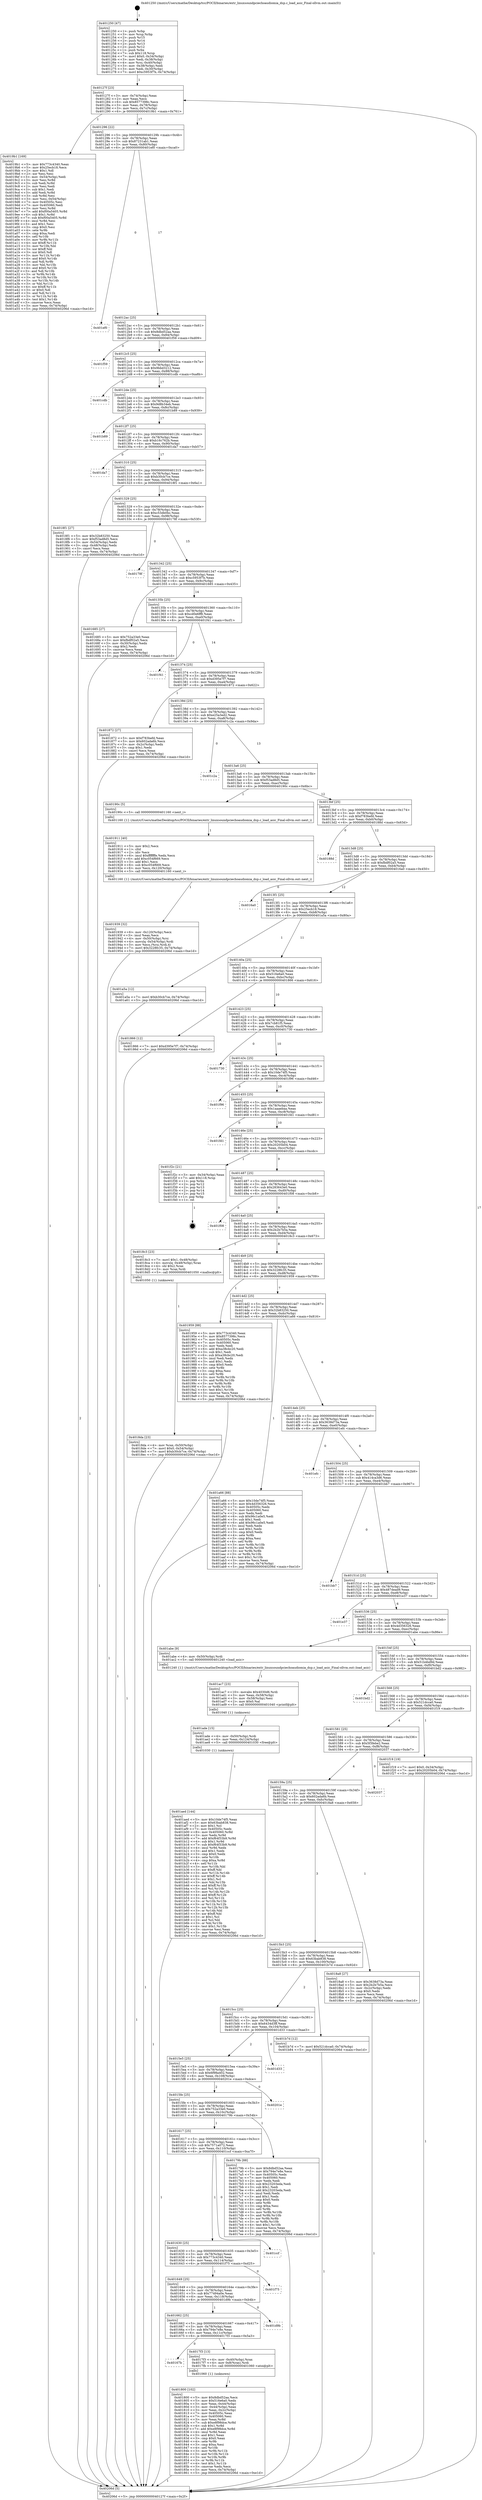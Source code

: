 digraph "0x401250" {
  label = "0x401250 (/mnt/c/Users/mathe/Desktop/tcc/POCII/binaries/extr_linuxsoundpciechoaudiomia_dsp.c_load_asic_Final-ollvm.out::main(0))"
  labelloc = "t"
  node[shape=record]

  Entry [label="",width=0.3,height=0.3,shape=circle,fillcolor=black,style=filled]
  "0x40127f" [label="{
     0x40127f [23]\l
     | [instrs]\l
     &nbsp;&nbsp;0x40127f \<+3\>: mov -0x74(%rbp),%eax\l
     &nbsp;&nbsp;0x401282 \<+2\>: mov %eax,%ecx\l
     &nbsp;&nbsp;0x401284 \<+6\>: sub $0x8577398c,%ecx\l
     &nbsp;&nbsp;0x40128a \<+3\>: mov %eax,-0x78(%rbp)\l
     &nbsp;&nbsp;0x40128d \<+3\>: mov %ecx,-0x7c(%rbp)\l
     &nbsp;&nbsp;0x401290 \<+6\>: je 00000000004019b1 \<main+0x761\>\l
  }"]
  "0x4019b1" [label="{
     0x4019b1 [169]\l
     | [instrs]\l
     &nbsp;&nbsp;0x4019b1 \<+5\>: mov $0x773c4340,%eax\l
     &nbsp;&nbsp;0x4019b6 \<+5\>: mov $0x25ecb18,%ecx\l
     &nbsp;&nbsp;0x4019bb \<+2\>: mov $0x1,%dl\l
     &nbsp;&nbsp;0x4019bd \<+2\>: xor %esi,%esi\l
     &nbsp;&nbsp;0x4019bf \<+3\>: mov -0x54(%rbp),%edi\l
     &nbsp;&nbsp;0x4019c2 \<+3\>: mov %esi,%r8d\l
     &nbsp;&nbsp;0x4019c5 \<+3\>: sub %edi,%r8d\l
     &nbsp;&nbsp;0x4019c8 \<+2\>: mov %esi,%edi\l
     &nbsp;&nbsp;0x4019ca \<+3\>: sub $0x1,%edi\l
     &nbsp;&nbsp;0x4019cd \<+3\>: add %edi,%r8d\l
     &nbsp;&nbsp;0x4019d0 \<+3\>: sub %r8d,%esi\l
     &nbsp;&nbsp;0x4019d3 \<+3\>: mov %esi,-0x54(%rbp)\l
     &nbsp;&nbsp;0x4019d6 \<+7\>: mov 0x40505c,%esi\l
     &nbsp;&nbsp;0x4019dd \<+7\>: mov 0x405060,%edi\l
     &nbsp;&nbsp;0x4019e4 \<+3\>: mov %esi,%r8d\l
     &nbsp;&nbsp;0x4019e7 \<+7\>: add $0xf00a5405,%r8d\l
     &nbsp;&nbsp;0x4019ee \<+4\>: sub $0x1,%r8d\l
     &nbsp;&nbsp;0x4019f2 \<+7\>: sub $0xf00a5405,%r8d\l
     &nbsp;&nbsp;0x4019f9 \<+4\>: imul %r8d,%esi\l
     &nbsp;&nbsp;0x4019fd \<+3\>: and $0x1,%esi\l
     &nbsp;&nbsp;0x401a00 \<+3\>: cmp $0x0,%esi\l
     &nbsp;&nbsp;0x401a03 \<+4\>: sete %r9b\l
     &nbsp;&nbsp;0x401a07 \<+3\>: cmp $0xa,%edi\l
     &nbsp;&nbsp;0x401a0a \<+4\>: setl %r10b\l
     &nbsp;&nbsp;0x401a0e \<+3\>: mov %r9b,%r11b\l
     &nbsp;&nbsp;0x401a11 \<+4\>: xor $0xff,%r11b\l
     &nbsp;&nbsp;0x401a15 \<+3\>: mov %r10b,%bl\l
     &nbsp;&nbsp;0x401a18 \<+3\>: xor $0xff,%bl\l
     &nbsp;&nbsp;0x401a1b \<+3\>: xor $0x0,%dl\l
     &nbsp;&nbsp;0x401a1e \<+3\>: mov %r11b,%r14b\l
     &nbsp;&nbsp;0x401a21 \<+4\>: and $0x0,%r14b\l
     &nbsp;&nbsp;0x401a25 \<+3\>: and %dl,%r9b\l
     &nbsp;&nbsp;0x401a28 \<+3\>: mov %bl,%r15b\l
     &nbsp;&nbsp;0x401a2b \<+4\>: and $0x0,%r15b\l
     &nbsp;&nbsp;0x401a2f \<+3\>: and %dl,%r10b\l
     &nbsp;&nbsp;0x401a32 \<+3\>: or %r9b,%r14b\l
     &nbsp;&nbsp;0x401a35 \<+3\>: or %r10b,%r15b\l
     &nbsp;&nbsp;0x401a38 \<+3\>: xor %r15b,%r14b\l
     &nbsp;&nbsp;0x401a3b \<+3\>: or %bl,%r11b\l
     &nbsp;&nbsp;0x401a3e \<+4\>: xor $0xff,%r11b\l
     &nbsp;&nbsp;0x401a42 \<+3\>: or $0x0,%dl\l
     &nbsp;&nbsp;0x401a45 \<+3\>: and %dl,%r11b\l
     &nbsp;&nbsp;0x401a48 \<+3\>: or %r11b,%r14b\l
     &nbsp;&nbsp;0x401a4b \<+4\>: test $0x1,%r14b\l
     &nbsp;&nbsp;0x401a4f \<+3\>: cmovne %ecx,%eax\l
     &nbsp;&nbsp;0x401a52 \<+3\>: mov %eax,-0x74(%rbp)\l
     &nbsp;&nbsp;0x401a55 \<+5\>: jmp 000000000040206d \<main+0xe1d\>\l
  }"]
  "0x401296" [label="{
     0x401296 [22]\l
     | [instrs]\l
     &nbsp;&nbsp;0x401296 \<+5\>: jmp 000000000040129b \<main+0x4b\>\l
     &nbsp;&nbsp;0x40129b \<+3\>: mov -0x78(%rbp),%eax\l
     &nbsp;&nbsp;0x40129e \<+5\>: sub $0x87231ab1,%eax\l
     &nbsp;&nbsp;0x4012a3 \<+3\>: mov %eax,-0x80(%rbp)\l
     &nbsp;&nbsp;0x4012a6 \<+6\>: je 0000000000401ef0 \<main+0xca0\>\l
  }"]
  Exit [label="",width=0.3,height=0.3,shape=circle,fillcolor=black,style=filled,peripheries=2]
  "0x401ef0" [label="{
     0x401ef0\l
  }", style=dashed]
  "0x4012ac" [label="{
     0x4012ac [25]\l
     | [instrs]\l
     &nbsp;&nbsp;0x4012ac \<+5\>: jmp 00000000004012b1 \<main+0x61\>\l
     &nbsp;&nbsp;0x4012b1 \<+3\>: mov -0x78(%rbp),%eax\l
     &nbsp;&nbsp;0x4012b4 \<+5\>: sub $0x8dbd52aa,%eax\l
     &nbsp;&nbsp;0x4012b9 \<+6\>: mov %eax,-0x84(%rbp)\l
     &nbsp;&nbsp;0x4012bf \<+6\>: je 0000000000401f59 \<main+0xd09\>\l
  }"]
  "0x401aed" [label="{
     0x401aed [144]\l
     | [instrs]\l
     &nbsp;&nbsp;0x401aed \<+5\>: mov $0x10de74f5,%eax\l
     &nbsp;&nbsp;0x401af2 \<+5\>: mov $0x63bab838,%esi\l
     &nbsp;&nbsp;0x401af7 \<+2\>: mov $0x1,%cl\l
     &nbsp;&nbsp;0x401af9 \<+7\>: mov 0x40505c,%edx\l
     &nbsp;&nbsp;0x401b00 \<+8\>: mov 0x405060,%r8d\l
     &nbsp;&nbsp;0x401b08 \<+3\>: mov %edx,%r9d\l
     &nbsp;&nbsp;0x401b0b \<+7\>: add $0xf64f33b9,%r9d\l
     &nbsp;&nbsp;0x401b12 \<+4\>: sub $0x1,%r9d\l
     &nbsp;&nbsp;0x401b16 \<+7\>: sub $0xf64f33b9,%r9d\l
     &nbsp;&nbsp;0x401b1d \<+4\>: imul %r9d,%edx\l
     &nbsp;&nbsp;0x401b21 \<+3\>: and $0x1,%edx\l
     &nbsp;&nbsp;0x401b24 \<+3\>: cmp $0x0,%edx\l
     &nbsp;&nbsp;0x401b27 \<+4\>: sete %r10b\l
     &nbsp;&nbsp;0x401b2b \<+4\>: cmp $0xa,%r8d\l
     &nbsp;&nbsp;0x401b2f \<+4\>: setl %r11b\l
     &nbsp;&nbsp;0x401b33 \<+3\>: mov %r10b,%bl\l
     &nbsp;&nbsp;0x401b36 \<+3\>: xor $0xff,%bl\l
     &nbsp;&nbsp;0x401b39 \<+3\>: mov %r11b,%r14b\l
     &nbsp;&nbsp;0x401b3c \<+4\>: xor $0xff,%r14b\l
     &nbsp;&nbsp;0x401b40 \<+3\>: xor $0x1,%cl\l
     &nbsp;&nbsp;0x401b43 \<+3\>: mov %bl,%r15b\l
     &nbsp;&nbsp;0x401b46 \<+4\>: and $0xff,%r15b\l
     &nbsp;&nbsp;0x401b4a \<+3\>: and %cl,%r10b\l
     &nbsp;&nbsp;0x401b4d \<+3\>: mov %r14b,%r12b\l
     &nbsp;&nbsp;0x401b50 \<+4\>: and $0xff,%r12b\l
     &nbsp;&nbsp;0x401b54 \<+3\>: and %cl,%r11b\l
     &nbsp;&nbsp;0x401b57 \<+3\>: or %r10b,%r15b\l
     &nbsp;&nbsp;0x401b5a \<+3\>: or %r11b,%r12b\l
     &nbsp;&nbsp;0x401b5d \<+3\>: xor %r12b,%r15b\l
     &nbsp;&nbsp;0x401b60 \<+3\>: or %r14b,%bl\l
     &nbsp;&nbsp;0x401b63 \<+3\>: xor $0xff,%bl\l
     &nbsp;&nbsp;0x401b66 \<+3\>: or $0x1,%cl\l
     &nbsp;&nbsp;0x401b69 \<+2\>: and %cl,%bl\l
     &nbsp;&nbsp;0x401b6b \<+3\>: or %bl,%r15b\l
     &nbsp;&nbsp;0x401b6e \<+4\>: test $0x1,%r15b\l
     &nbsp;&nbsp;0x401b72 \<+3\>: cmovne %esi,%eax\l
     &nbsp;&nbsp;0x401b75 \<+3\>: mov %eax,-0x74(%rbp)\l
     &nbsp;&nbsp;0x401b78 \<+5\>: jmp 000000000040206d \<main+0xe1d\>\l
  }"]
  "0x401f59" [label="{
     0x401f59\l
  }", style=dashed]
  "0x4012c5" [label="{
     0x4012c5 [25]\l
     | [instrs]\l
     &nbsp;&nbsp;0x4012c5 \<+5\>: jmp 00000000004012ca \<main+0x7a\>\l
     &nbsp;&nbsp;0x4012ca \<+3\>: mov -0x78(%rbp),%eax\l
     &nbsp;&nbsp;0x4012cd \<+5\>: sub $0x9bbd3212,%eax\l
     &nbsp;&nbsp;0x4012d2 \<+6\>: mov %eax,-0x88(%rbp)\l
     &nbsp;&nbsp;0x4012d8 \<+6\>: je 0000000000401cdb \<main+0xa8b\>\l
  }"]
  "0x401ade" [label="{
     0x401ade [15]\l
     | [instrs]\l
     &nbsp;&nbsp;0x401ade \<+4\>: mov -0x50(%rbp),%rdi\l
     &nbsp;&nbsp;0x401ae2 \<+6\>: mov %eax,-0x124(%rbp)\l
     &nbsp;&nbsp;0x401ae8 \<+5\>: call 0000000000401030 \<free@plt\>\l
     | [calls]\l
     &nbsp;&nbsp;0x401030 \{1\} (unknown)\l
  }"]
  "0x401cdb" [label="{
     0x401cdb\l
  }", style=dashed]
  "0x4012de" [label="{
     0x4012de [25]\l
     | [instrs]\l
     &nbsp;&nbsp;0x4012de \<+5\>: jmp 00000000004012e3 \<main+0x93\>\l
     &nbsp;&nbsp;0x4012e3 \<+3\>: mov -0x78(%rbp),%eax\l
     &nbsp;&nbsp;0x4012e6 \<+5\>: sub $0x9d8b34eb,%eax\l
     &nbsp;&nbsp;0x4012eb \<+6\>: mov %eax,-0x8c(%rbp)\l
     &nbsp;&nbsp;0x4012f1 \<+6\>: je 0000000000401b89 \<main+0x939\>\l
  }"]
  "0x401ac7" [label="{
     0x401ac7 [23]\l
     | [instrs]\l
     &nbsp;&nbsp;0x401ac7 \<+10\>: movabs $0x4030d6,%rdi\l
     &nbsp;&nbsp;0x401ad1 \<+3\>: mov %eax,-0x58(%rbp)\l
     &nbsp;&nbsp;0x401ad4 \<+3\>: mov -0x58(%rbp),%esi\l
     &nbsp;&nbsp;0x401ad7 \<+2\>: mov $0x0,%al\l
     &nbsp;&nbsp;0x401ad9 \<+5\>: call 0000000000401040 \<printf@plt\>\l
     | [calls]\l
     &nbsp;&nbsp;0x401040 \{1\} (unknown)\l
  }"]
  "0x401b89" [label="{
     0x401b89\l
  }", style=dashed]
  "0x4012f7" [label="{
     0x4012f7 [25]\l
     | [instrs]\l
     &nbsp;&nbsp;0x4012f7 \<+5\>: jmp 00000000004012fc \<main+0xac\>\l
     &nbsp;&nbsp;0x4012fc \<+3\>: mov -0x78(%rbp),%eax\l
     &nbsp;&nbsp;0x4012ff \<+5\>: sub $0xb16c762b,%eax\l
     &nbsp;&nbsp;0x401304 \<+6\>: mov %eax,-0x90(%rbp)\l
     &nbsp;&nbsp;0x40130a \<+6\>: je 0000000000401da7 \<main+0xb57\>\l
  }"]
  "0x401939" [label="{
     0x401939 [32]\l
     | [instrs]\l
     &nbsp;&nbsp;0x401939 \<+6\>: mov -0x120(%rbp),%ecx\l
     &nbsp;&nbsp;0x40193f \<+3\>: imul %eax,%ecx\l
     &nbsp;&nbsp;0x401942 \<+4\>: mov -0x50(%rbp),%rsi\l
     &nbsp;&nbsp;0x401946 \<+4\>: movslq -0x54(%rbp),%rdi\l
     &nbsp;&nbsp;0x40194a \<+3\>: mov %ecx,(%rsi,%rdi,4)\l
     &nbsp;&nbsp;0x40194d \<+7\>: movl $0x3228fc35,-0x74(%rbp)\l
     &nbsp;&nbsp;0x401954 \<+5\>: jmp 000000000040206d \<main+0xe1d\>\l
  }"]
  "0x401da7" [label="{
     0x401da7\l
  }", style=dashed]
  "0x401310" [label="{
     0x401310 [25]\l
     | [instrs]\l
     &nbsp;&nbsp;0x401310 \<+5\>: jmp 0000000000401315 \<main+0xc5\>\l
     &nbsp;&nbsp;0x401315 \<+3\>: mov -0x78(%rbp),%eax\l
     &nbsp;&nbsp;0x401318 \<+5\>: sub $0xb30cb7ce,%eax\l
     &nbsp;&nbsp;0x40131d \<+6\>: mov %eax,-0x94(%rbp)\l
     &nbsp;&nbsp;0x401323 \<+6\>: je 00000000004018f1 \<main+0x6a1\>\l
  }"]
  "0x401911" [label="{
     0x401911 [40]\l
     | [instrs]\l
     &nbsp;&nbsp;0x401911 \<+5\>: mov $0x2,%ecx\l
     &nbsp;&nbsp;0x401916 \<+1\>: cltd\l
     &nbsp;&nbsp;0x401917 \<+2\>: idiv %ecx\l
     &nbsp;&nbsp;0x401919 \<+6\>: imul $0xfffffffe,%edx,%ecx\l
     &nbsp;&nbsp;0x40191f \<+6\>: add $0xc054f669,%ecx\l
     &nbsp;&nbsp;0x401925 \<+3\>: add $0x1,%ecx\l
     &nbsp;&nbsp;0x401928 \<+6\>: sub $0xc054f669,%ecx\l
     &nbsp;&nbsp;0x40192e \<+6\>: mov %ecx,-0x120(%rbp)\l
     &nbsp;&nbsp;0x401934 \<+5\>: call 0000000000401160 \<next_i\>\l
     | [calls]\l
     &nbsp;&nbsp;0x401160 \{1\} (/mnt/c/Users/mathe/Desktop/tcc/POCII/binaries/extr_linuxsoundpciechoaudiomia_dsp.c_load_asic_Final-ollvm.out::next_i)\l
  }"]
  "0x4018f1" [label="{
     0x4018f1 [27]\l
     | [instrs]\l
     &nbsp;&nbsp;0x4018f1 \<+5\>: mov $0x32b83250,%eax\l
     &nbsp;&nbsp;0x4018f6 \<+5\>: mov $0xf53ad8d5,%ecx\l
     &nbsp;&nbsp;0x4018fb \<+3\>: mov -0x54(%rbp),%edx\l
     &nbsp;&nbsp;0x4018fe \<+3\>: cmp -0x48(%rbp),%edx\l
     &nbsp;&nbsp;0x401901 \<+3\>: cmovl %ecx,%eax\l
     &nbsp;&nbsp;0x401904 \<+3\>: mov %eax,-0x74(%rbp)\l
     &nbsp;&nbsp;0x401907 \<+5\>: jmp 000000000040206d \<main+0xe1d\>\l
  }"]
  "0x401329" [label="{
     0x401329 [25]\l
     | [instrs]\l
     &nbsp;&nbsp;0x401329 \<+5\>: jmp 000000000040132e \<main+0xde\>\l
     &nbsp;&nbsp;0x40132e \<+3\>: mov -0x78(%rbp),%eax\l
     &nbsp;&nbsp;0x401331 \<+5\>: sub $0xc53db0bc,%eax\l
     &nbsp;&nbsp;0x401336 \<+6\>: mov %eax,-0x98(%rbp)\l
     &nbsp;&nbsp;0x40133c \<+6\>: je 000000000040178f \<main+0x53f\>\l
  }"]
  "0x4018da" [label="{
     0x4018da [23]\l
     | [instrs]\l
     &nbsp;&nbsp;0x4018da \<+4\>: mov %rax,-0x50(%rbp)\l
     &nbsp;&nbsp;0x4018de \<+7\>: movl $0x0,-0x54(%rbp)\l
     &nbsp;&nbsp;0x4018e5 \<+7\>: movl $0xb30cb7ce,-0x74(%rbp)\l
     &nbsp;&nbsp;0x4018ec \<+5\>: jmp 000000000040206d \<main+0xe1d\>\l
  }"]
  "0x40178f" [label="{
     0x40178f\l
  }", style=dashed]
  "0x401342" [label="{
     0x401342 [25]\l
     | [instrs]\l
     &nbsp;&nbsp;0x401342 \<+5\>: jmp 0000000000401347 \<main+0xf7\>\l
     &nbsp;&nbsp;0x401347 \<+3\>: mov -0x78(%rbp),%eax\l
     &nbsp;&nbsp;0x40134a \<+5\>: sub $0xc5953f7b,%eax\l
     &nbsp;&nbsp;0x40134f \<+6\>: mov %eax,-0x9c(%rbp)\l
     &nbsp;&nbsp;0x401355 \<+6\>: je 0000000000401685 \<main+0x435\>\l
  }"]
  "0x401800" [label="{
     0x401800 [102]\l
     | [instrs]\l
     &nbsp;&nbsp;0x401800 \<+5\>: mov $0x8dbd52aa,%ecx\l
     &nbsp;&nbsp;0x401805 \<+5\>: mov $0x516e6a0,%edx\l
     &nbsp;&nbsp;0x40180a \<+3\>: mov %eax,-0x44(%rbp)\l
     &nbsp;&nbsp;0x40180d \<+3\>: mov -0x44(%rbp),%eax\l
     &nbsp;&nbsp;0x401810 \<+3\>: mov %eax,-0x2c(%rbp)\l
     &nbsp;&nbsp;0x401813 \<+7\>: mov 0x40505c,%eax\l
     &nbsp;&nbsp;0x40181a \<+7\>: mov 0x405060,%esi\l
     &nbsp;&nbsp;0x401821 \<+3\>: mov %eax,%r8d\l
     &nbsp;&nbsp;0x401824 \<+7\>: sub $0xe8f98dce,%r8d\l
     &nbsp;&nbsp;0x40182b \<+4\>: sub $0x1,%r8d\l
     &nbsp;&nbsp;0x40182f \<+7\>: add $0xe8f98dce,%r8d\l
     &nbsp;&nbsp;0x401836 \<+4\>: imul %r8d,%eax\l
     &nbsp;&nbsp;0x40183a \<+3\>: and $0x1,%eax\l
     &nbsp;&nbsp;0x40183d \<+3\>: cmp $0x0,%eax\l
     &nbsp;&nbsp;0x401840 \<+4\>: sete %r9b\l
     &nbsp;&nbsp;0x401844 \<+3\>: cmp $0xa,%esi\l
     &nbsp;&nbsp;0x401847 \<+4\>: setl %r10b\l
     &nbsp;&nbsp;0x40184b \<+3\>: mov %r9b,%r11b\l
     &nbsp;&nbsp;0x40184e \<+3\>: and %r10b,%r11b\l
     &nbsp;&nbsp;0x401851 \<+3\>: xor %r10b,%r9b\l
     &nbsp;&nbsp;0x401854 \<+3\>: or %r9b,%r11b\l
     &nbsp;&nbsp;0x401857 \<+4\>: test $0x1,%r11b\l
     &nbsp;&nbsp;0x40185b \<+3\>: cmovne %edx,%ecx\l
     &nbsp;&nbsp;0x40185e \<+3\>: mov %ecx,-0x74(%rbp)\l
     &nbsp;&nbsp;0x401861 \<+5\>: jmp 000000000040206d \<main+0xe1d\>\l
  }"]
  "0x401685" [label="{
     0x401685 [27]\l
     | [instrs]\l
     &nbsp;&nbsp;0x401685 \<+5\>: mov $0x752a33e0,%eax\l
     &nbsp;&nbsp;0x40168a \<+5\>: mov $0xfbdf02a5,%ecx\l
     &nbsp;&nbsp;0x40168f \<+3\>: mov -0x30(%rbp),%edx\l
     &nbsp;&nbsp;0x401692 \<+3\>: cmp $0x2,%edx\l
     &nbsp;&nbsp;0x401695 \<+3\>: cmovne %ecx,%eax\l
     &nbsp;&nbsp;0x401698 \<+3\>: mov %eax,-0x74(%rbp)\l
     &nbsp;&nbsp;0x40169b \<+5\>: jmp 000000000040206d \<main+0xe1d\>\l
  }"]
  "0x40135b" [label="{
     0x40135b [25]\l
     | [instrs]\l
     &nbsp;&nbsp;0x40135b \<+5\>: jmp 0000000000401360 \<main+0x110\>\l
     &nbsp;&nbsp;0x401360 \<+3\>: mov -0x78(%rbp),%eax\l
     &nbsp;&nbsp;0x401363 \<+5\>: sub $0xcd0e6ff8,%eax\l
     &nbsp;&nbsp;0x401368 \<+6\>: mov %eax,-0xa0(%rbp)\l
     &nbsp;&nbsp;0x40136e \<+6\>: je 0000000000401f41 \<main+0xcf1\>\l
  }"]
  "0x40206d" [label="{
     0x40206d [5]\l
     | [instrs]\l
     &nbsp;&nbsp;0x40206d \<+5\>: jmp 000000000040127f \<main+0x2f\>\l
  }"]
  "0x401250" [label="{
     0x401250 [47]\l
     | [instrs]\l
     &nbsp;&nbsp;0x401250 \<+1\>: push %rbp\l
     &nbsp;&nbsp;0x401251 \<+3\>: mov %rsp,%rbp\l
     &nbsp;&nbsp;0x401254 \<+2\>: push %r15\l
     &nbsp;&nbsp;0x401256 \<+2\>: push %r14\l
     &nbsp;&nbsp;0x401258 \<+2\>: push %r13\l
     &nbsp;&nbsp;0x40125a \<+2\>: push %r12\l
     &nbsp;&nbsp;0x40125c \<+1\>: push %rbx\l
     &nbsp;&nbsp;0x40125d \<+7\>: sub $0x118,%rsp\l
     &nbsp;&nbsp;0x401264 \<+7\>: movl $0x0,-0x34(%rbp)\l
     &nbsp;&nbsp;0x40126b \<+3\>: mov %edi,-0x38(%rbp)\l
     &nbsp;&nbsp;0x40126e \<+4\>: mov %rsi,-0x40(%rbp)\l
     &nbsp;&nbsp;0x401272 \<+3\>: mov -0x38(%rbp),%edi\l
     &nbsp;&nbsp;0x401275 \<+3\>: mov %edi,-0x30(%rbp)\l
     &nbsp;&nbsp;0x401278 \<+7\>: movl $0xc5953f7b,-0x74(%rbp)\l
  }"]
  "0x40167b" [label="{
     0x40167b\l
  }", style=dashed]
  "0x401f41" [label="{
     0x401f41\l
  }", style=dashed]
  "0x401374" [label="{
     0x401374 [25]\l
     | [instrs]\l
     &nbsp;&nbsp;0x401374 \<+5\>: jmp 0000000000401379 \<main+0x129\>\l
     &nbsp;&nbsp;0x401379 \<+3\>: mov -0x78(%rbp),%eax\l
     &nbsp;&nbsp;0x40137c \<+5\>: sub $0xd395e7f7,%eax\l
     &nbsp;&nbsp;0x401381 \<+6\>: mov %eax,-0xa4(%rbp)\l
     &nbsp;&nbsp;0x401387 \<+6\>: je 0000000000401872 \<main+0x622\>\l
  }"]
  "0x4017f3" [label="{
     0x4017f3 [13]\l
     | [instrs]\l
     &nbsp;&nbsp;0x4017f3 \<+4\>: mov -0x40(%rbp),%rax\l
     &nbsp;&nbsp;0x4017f7 \<+4\>: mov 0x8(%rax),%rdi\l
     &nbsp;&nbsp;0x4017fb \<+5\>: call 0000000000401060 \<atoi@plt\>\l
     | [calls]\l
     &nbsp;&nbsp;0x401060 \{1\} (unknown)\l
  }"]
  "0x401872" [label="{
     0x401872 [27]\l
     | [instrs]\l
     &nbsp;&nbsp;0x401872 \<+5\>: mov $0xf783befd,%eax\l
     &nbsp;&nbsp;0x401877 \<+5\>: mov $0x602ada6b,%ecx\l
     &nbsp;&nbsp;0x40187c \<+3\>: mov -0x2c(%rbp),%edx\l
     &nbsp;&nbsp;0x40187f \<+3\>: cmp $0x1,%edx\l
     &nbsp;&nbsp;0x401882 \<+3\>: cmovl %ecx,%eax\l
     &nbsp;&nbsp;0x401885 \<+3\>: mov %eax,-0x74(%rbp)\l
     &nbsp;&nbsp;0x401888 \<+5\>: jmp 000000000040206d \<main+0xe1d\>\l
  }"]
  "0x40138d" [label="{
     0x40138d [25]\l
     | [instrs]\l
     &nbsp;&nbsp;0x40138d \<+5\>: jmp 0000000000401392 \<main+0x142\>\l
     &nbsp;&nbsp;0x401392 \<+3\>: mov -0x78(%rbp),%eax\l
     &nbsp;&nbsp;0x401395 \<+5\>: sub $0xe25a3ed2,%eax\l
     &nbsp;&nbsp;0x40139a \<+6\>: mov %eax,-0xa8(%rbp)\l
     &nbsp;&nbsp;0x4013a0 \<+6\>: je 0000000000401c2a \<main+0x9da\>\l
  }"]
  "0x401662" [label="{
     0x401662 [25]\l
     | [instrs]\l
     &nbsp;&nbsp;0x401662 \<+5\>: jmp 0000000000401667 \<main+0x417\>\l
     &nbsp;&nbsp;0x401667 \<+3\>: mov -0x78(%rbp),%eax\l
     &nbsp;&nbsp;0x40166a \<+5\>: sub $0x794e7e8e,%eax\l
     &nbsp;&nbsp;0x40166f \<+6\>: mov %eax,-0x11c(%rbp)\l
     &nbsp;&nbsp;0x401675 \<+6\>: je 00000000004017f3 \<main+0x5a3\>\l
  }"]
  "0x401c2a" [label="{
     0x401c2a\l
  }", style=dashed]
  "0x4013a6" [label="{
     0x4013a6 [25]\l
     | [instrs]\l
     &nbsp;&nbsp;0x4013a6 \<+5\>: jmp 00000000004013ab \<main+0x15b\>\l
     &nbsp;&nbsp;0x4013ab \<+3\>: mov -0x78(%rbp),%eax\l
     &nbsp;&nbsp;0x4013ae \<+5\>: sub $0xf53ad8d5,%eax\l
     &nbsp;&nbsp;0x4013b3 \<+6\>: mov %eax,-0xac(%rbp)\l
     &nbsp;&nbsp;0x4013b9 \<+6\>: je 000000000040190c \<main+0x6bc\>\l
  }"]
  "0x401d9b" [label="{
     0x401d9b\l
  }", style=dashed]
  "0x40190c" [label="{
     0x40190c [5]\l
     | [instrs]\l
     &nbsp;&nbsp;0x40190c \<+5\>: call 0000000000401160 \<next_i\>\l
     | [calls]\l
     &nbsp;&nbsp;0x401160 \{1\} (/mnt/c/Users/mathe/Desktop/tcc/POCII/binaries/extr_linuxsoundpciechoaudiomia_dsp.c_load_asic_Final-ollvm.out::next_i)\l
  }"]
  "0x4013bf" [label="{
     0x4013bf [25]\l
     | [instrs]\l
     &nbsp;&nbsp;0x4013bf \<+5\>: jmp 00000000004013c4 \<main+0x174\>\l
     &nbsp;&nbsp;0x4013c4 \<+3\>: mov -0x78(%rbp),%eax\l
     &nbsp;&nbsp;0x4013c7 \<+5\>: sub $0xf783befd,%eax\l
     &nbsp;&nbsp;0x4013cc \<+6\>: mov %eax,-0xb0(%rbp)\l
     &nbsp;&nbsp;0x4013d2 \<+6\>: je 000000000040188d \<main+0x63d\>\l
  }"]
  "0x401649" [label="{
     0x401649 [25]\l
     | [instrs]\l
     &nbsp;&nbsp;0x401649 \<+5\>: jmp 000000000040164e \<main+0x3fe\>\l
     &nbsp;&nbsp;0x40164e \<+3\>: mov -0x78(%rbp),%eax\l
     &nbsp;&nbsp;0x401651 \<+5\>: sub $0x77494a0e,%eax\l
     &nbsp;&nbsp;0x401656 \<+6\>: mov %eax,-0x118(%rbp)\l
     &nbsp;&nbsp;0x40165c \<+6\>: je 0000000000401d9b \<main+0xb4b\>\l
  }"]
  "0x40188d" [label="{
     0x40188d\l
  }", style=dashed]
  "0x4013d8" [label="{
     0x4013d8 [25]\l
     | [instrs]\l
     &nbsp;&nbsp;0x4013d8 \<+5\>: jmp 00000000004013dd \<main+0x18d\>\l
     &nbsp;&nbsp;0x4013dd \<+3\>: mov -0x78(%rbp),%eax\l
     &nbsp;&nbsp;0x4013e0 \<+5\>: sub $0xfbdf02a5,%eax\l
     &nbsp;&nbsp;0x4013e5 \<+6\>: mov %eax,-0xb4(%rbp)\l
     &nbsp;&nbsp;0x4013eb \<+6\>: je 00000000004016a0 \<main+0x450\>\l
  }"]
  "0x401f75" [label="{
     0x401f75\l
  }", style=dashed]
  "0x4016a0" [label="{
     0x4016a0\l
  }", style=dashed]
  "0x4013f1" [label="{
     0x4013f1 [25]\l
     | [instrs]\l
     &nbsp;&nbsp;0x4013f1 \<+5\>: jmp 00000000004013f6 \<main+0x1a6\>\l
     &nbsp;&nbsp;0x4013f6 \<+3\>: mov -0x78(%rbp),%eax\l
     &nbsp;&nbsp;0x4013f9 \<+5\>: sub $0x25ecb18,%eax\l
     &nbsp;&nbsp;0x4013fe \<+6\>: mov %eax,-0xb8(%rbp)\l
     &nbsp;&nbsp;0x401404 \<+6\>: je 0000000000401a5a \<main+0x80a\>\l
  }"]
  "0x401630" [label="{
     0x401630 [25]\l
     | [instrs]\l
     &nbsp;&nbsp;0x401630 \<+5\>: jmp 0000000000401635 \<main+0x3e5\>\l
     &nbsp;&nbsp;0x401635 \<+3\>: mov -0x78(%rbp),%eax\l
     &nbsp;&nbsp;0x401638 \<+5\>: sub $0x773c4340,%eax\l
     &nbsp;&nbsp;0x40163d \<+6\>: mov %eax,-0x114(%rbp)\l
     &nbsp;&nbsp;0x401643 \<+6\>: je 0000000000401f75 \<main+0xd25\>\l
  }"]
  "0x401a5a" [label="{
     0x401a5a [12]\l
     | [instrs]\l
     &nbsp;&nbsp;0x401a5a \<+7\>: movl $0xb30cb7ce,-0x74(%rbp)\l
     &nbsp;&nbsp;0x401a61 \<+5\>: jmp 000000000040206d \<main+0xe1d\>\l
  }"]
  "0x40140a" [label="{
     0x40140a [25]\l
     | [instrs]\l
     &nbsp;&nbsp;0x40140a \<+5\>: jmp 000000000040140f \<main+0x1bf\>\l
     &nbsp;&nbsp;0x40140f \<+3\>: mov -0x78(%rbp),%eax\l
     &nbsp;&nbsp;0x401412 \<+5\>: sub $0x516e6a0,%eax\l
     &nbsp;&nbsp;0x401417 \<+6\>: mov %eax,-0xbc(%rbp)\l
     &nbsp;&nbsp;0x40141d \<+6\>: je 0000000000401866 \<main+0x616\>\l
  }"]
  "0x401ccf" [label="{
     0x401ccf\l
  }", style=dashed]
  "0x401866" [label="{
     0x401866 [12]\l
     | [instrs]\l
     &nbsp;&nbsp;0x401866 \<+7\>: movl $0xd395e7f7,-0x74(%rbp)\l
     &nbsp;&nbsp;0x40186d \<+5\>: jmp 000000000040206d \<main+0xe1d\>\l
  }"]
  "0x401423" [label="{
     0x401423 [25]\l
     | [instrs]\l
     &nbsp;&nbsp;0x401423 \<+5\>: jmp 0000000000401428 \<main+0x1d8\>\l
     &nbsp;&nbsp;0x401428 \<+3\>: mov -0x78(%rbp),%eax\l
     &nbsp;&nbsp;0x40142b \<+5\>: sub $0x7cb81f5,%eax\l
     &nbsp;&nbsp;0x401430 \<+6\>: mov %eax,-0xc0(%rbp)\l
     &nbsp;&nbsp;0x401436 \<+6\>: je 0000000000401730 \<main+0x4e0\>\l
  }"]
  "0x401617" [label="{
     0x401617 [25]\l
     | [instrs]\l
     &nbsp;&nbsp;0x401617 \<+5\>: jmp 000000000040161c \<main+0x3cc\>\l
     &nbsp;&nbsp;0x40161c \<+3\>: mov -0x78(%rbp),%eax\l
     &nbsp;&nbsp;0x40161f \<+5\>: sub $0x7571a072,%eax\l
     &nbsp;&nbsp;0x401624 \<+6\>: mov %eax,-0x110(%rbp)\l
     &nbsp;&nbsp;0x40162a \<+6\>: je 0000000000401ccf \<main+0xa7f\>\l
  }"]
  "0x401730" [label="{
     0x401730\l
  }", style=dashed]
  "0x40143c" [label="{
     0x40143c [25]\l
     | [instrs]\l
     &nbsp;&nbsp;0x40143c \<+5\>: jmp 0000000000401441 \<main+0x1f1\>\l
     &nbsp;&nbsp;0x401441 \<+3\>: mov -0x78(%rbp),%eax\l
     &nbsp;&nbsp;0x401444 \<+5\>: sub $0x10de74f5,%eax\l
     &nbsp;&nbsp;0x401449 \<+6\>: mov %eax,-0xc4(%rbp)\l
     &nbsp;&nbsp;0x40144f \<+6\>: je 0000000000401f96 \<main+0xd46\>\l
  }"]
  "0x40179b" [label="{
     0x40179b [88]\l
     | [instrs]\l
     &nbsp;&nbsp;0x40179b \<+5\>: mov $0x8dbd52aa,%eax\l
     &nbsp;&nbsp;0x4017a0 \<+5\>: mov $0x794e7e8e,%ecx\l
     &nbsp;&nbsp;0x4017a5 \<+7\>: mov 0x40505c,%edx\l
     &nbsp;&nbsp;0x4017ac \<+7\>: mov 0x405060,%esi\l
     &nbsp;&nbsp;0x4017b3 \<+2\>: mov %edx,%edi\l
     &nbsp;&nbsp;0x4017b5 \<+6\>: sub $0x23203eda,%edi\l
     &nbsp;&nbsp;0x4017bb \<+3\>: sub $0x1,%edi\l
     &nbsp;&nbsp;0x4017be \<+6\>: add $0x23203eda,%edi\l
     &nbsp;&nbsp;0x4017c4 \<+3\>: imul %edi,%edx\l
     &nbsp;&nbsp;0x4017c7 \<+3\>: and $0x1,%edx\l
     &nbsp;&nbsp;0x4017ca \<+3\>: cmp $0x0,%edx\l
     &nbsp;&nbsp;0x4017cd \<+4\>: sete %r8b\l
     &nbsp;&nbsp;0x4017d1 \<+3\>: cmp $0xa,%esi\l
     &nbsp;&nbsp;0x4017d4 \<+4\>: setl %r9b\l
     &nbsp;&nbsp;0x4017d8 \<+3\>: mov %r8b,%r10b\l
     &nbsp;&nbsp;0x4017db \<+3\>: and %r9b,%r10b\l
     &nbsp;&nbsp;0x4017de \<+3\>: xor %r9b,%r8b\l
     &nbsp;&nbsp;0x4017e1 \<+3\>: or %r8b,%r10b\l
     &nbsp;&nbsp;0x4017e4 \<+4\>: test $0x1,%r10b\l
     &nbsp;&nbsp;0x4017e8 \<+3\>: cmovne %ecx,%eax\l
     &nbsp;&nbsp;0x4017eb \<+3\>: mov %eax,-0x74(%rbp)\l
     &nbsp;&nbsp;0x4017ee \<+5\>: jmp 000000000040206d \<main+0xe1d\>\l
  }"]
  "0x401f96" [label="{
     0x401f96\l
  }", style=dashed]
  "0x401455" [label="{
     0x401455 [25]\l
     | [instrs]\l
     &nbsp;&nbsp;0x401455 \<+5\>: jmp 000000000040145a \<main+0x20a\>\l
     &nbsp;&nbsp;0x40145a \<+3\>: mov -0x78(%rbp),%eax\l
     &nbsp;&nbsp;0x40145d \<+5\>: sub $0x1aaaebaa,%eax\l
     &nbsp;&nbsp;0x401462 \<+6\>: mov %eax,-0xc8(%rbp)\l
     &nbsp;&nbsp;0x401468 \<+6\>: je 0000000000401fd1 \<main+0xd81\>\l
  }"]
  "0x4015fe" [label="{
     0x4015fe [25]\l
     | [instrs]\l
     &nbsp;&nbsp;0x4015fe \<+5\>: jmp 0000000000401603 \<main+0x3b3\>\l
     &nbsp;&nbsp;0x401603 \<+3\>: mov -0x78(%rbp),%eax\l
     &nbsp;&nbsp;0x401606 \<+5\>: sub $0x752a33e0,%eax\l
     &nbsp;&nbsp;0x40160b \<+6\>: mov %eax,-0x10c(%rbp)\l
     &nbsp;&nbsp;0x401611 \<+6\>: je 000000000040179b \<main+0x54b\>\l
  }"]
  "0x401fd1" [label="{
     0x401fd1\l
  }", style=dashed]
  "0x40146e" [label="{
     0x40146e [25]\l
     | [instrs]\l
     &nbsp;&nbsp;0x40146e \<+5\>: jmp 0000000000401473 \<main+0x223\>\l
     &nbsp;&nbsp;0x401473 \<+3\>: mov -0x78(%rbp),%eax\l
     &nbsp;&nbsp;0x401476 \<+5\>: sub $0x20205b04,%eax\l
     &nbsp;&nbsp;0x40147b \<+6\>: mov %eax,-0xcc(%rbp)\l
     &nbsp;&nbsp;0x401481 \<+6\>: je 0000000000401f2c \<main+0xcdc\>\l
  }"]
  "0x40201e" [label="{
     0x40201e\l
  }", style=dashed]
  "0x401f2c" [label="{
     0x401f2c [21]\l
     | [instrs]\l
     &nbsp;&nbsp;0x401f2c \<+3\>: mov -0x34(%rbp),%eax\l
     &nbsp;&nbsp;0x401f2f \<+7\>: add $0x118,%rsp\l
     &nbsp;&nbsp;0x401f36 \<+1\>: pop %rbx\l
     &nbsp;&nbsp;0x401f37 \<+2\>: pop %r12\l
     &nbsp;&nbsp;0x401f39 \<+2\>: pop %r13\l
     &nbsp;&nbsp;0x401f3b \<+2\>: pop %r14\l
     &nbsp;&nbsp;0x401f3d \<+2\>: pop %r15\l
     &nbsp;&nbsp;0x401f3f \<+1\>: pop %rbp\l
     &nbsp;&nbsp;0x401f40 \<+1\>: ret\l
  }"]
  "0x401487" [label="{
     0x401487 [25]\l
     | [instrs]\l
     &nbsp;&nbsp;0x401487 \<+5\>: jmp 000000000040148c \<main+0x23c\>\l
     &nbsp;&nbsp;0x40148c \<+3\>: mov -0x78(%rbp),%eax\l
     &nbsp;&nbsp;0x40148f \<+5\>: sub $0x283643e0,%eax\l
     &nbsp;&nbsp;0x401494 \<+6\>: mov %eax,-0xd0(%rbp)\l
     &nbsp;&nbsp;0x40149a \<+6\>: je 0000000000401f08 \<main+0xcb8\>\l
  }"]
  "0x4015e5" [label="{
     0x4015e5 [25]\l
     | [instrs]\l
     &nbsp;&nbsp;0x4015e5 \<+5\>: jmp 00000000004015ea \<main+0x39a\>\l
     &nbsp;&nbsp;0x4015ea \<+3\>: mov -0x78(%rbp),%eax\l
     &nbsp;&nbsp;0x4015ed \<+5\>: sub $0x6f98a402,%eax\l
     &nbsp;&nbsp;0x4015f2 \<+6\>: mov %eax,-0x108(%rbp)\l
     &nbsp;&nbsp;0x4015f8 \<+6\>: je 000000000040201e \<main+0xdce\>\l
  }"]
  "0x401f08" [label="{
     0x401f08\l
  }", style=dashed]
  "0x4014a0" [label="{
     0x4014a0 [25]\l
     | [instrs]\l
     &nbsp;&nbsp;0x4014a0 \<+5\>: jmp 00000000004014a5 \<main+0x255\>\l
     &nbsp;&nbsp;0x4014a5 \<+3\>: mov -0x78(%rbp),%eax\l
     &nbsp;&nbsp;0x4014a8 \<+5\>: sub $0x2b2b7b5a,%eax\l
     &nbsp;&nbsp;0x4014ad \<+6\>: mov %eax,-0xd4(%rbp)\l
     &nbsp;&nbsp;0x4014b3 \<+6\>: je 00000000004018c3 \<main+0x673\>\l
  }"]
  "0x401d33" [label="{
     0x401d33\l
  }", style=dashed]
  "0x4018c3" [label="{
     0x4018c3 [23]\l
     | [instrs]\l
     &nbsp;&nbsp;0x4018c3 \<+7\>: movl $0x1,-0x48(%rbp)\l
     &nbsp;&nbsp;0x4018ca \<+4\>: movslq -0x48(%rbp),%rax\l
     &nbsp;&nbsp;0x4018ce \<+4\>: shl $0x2,%rax\l
     &nbsp;&nbsp;0x4018d2 \<+3\>: mov %rax,%rdi\l
     &nbsp;&nbsp;0x4018d5 \<+5\>: call 0000000000401050 \<malloc@plt\>\l
     | [calls]\l
     &nbsp;&nbsp;0x401050 \{1\} (unknown)\l
  }"]
  "0x4014b9" [label="{
     0x4014b9 [25]\l
     | [instrs]\l
     &nbsp;&nbsp;0x4014b9 \<+5\>: jmp 00000000004014be \<main+0x26e\>\l
     &nbsp;&nbsp;0x4014be \<+3\>: mov -0x78(%rbp),%eax\l
     &nbsp;&nbsp;0x4014c1 \<+5\>: sub $0x3228fc35,%eax\l
     &nbsp;&nbsp;0x4014c6 \<+6\>: mov %eax,-0xd8(%rbp)\l
     &nbsp;&nbsp;0x4014cc \<+6\>: je 0000000000401959 \<main+0x709\>\l
  }"]
  "0x4015cc" [label="{
     0x4015cc [25]\l
     | [instrs]\l
     &nbsp;&nbsp;0x4015cc \<+5\>: jmp 00000000004015d1 \<main+0x381\>\l
     &nbsp;&nbsp;0x4015d1 \<+3\>: mov -0x78(%rbp),%eax\l
     &nbsp;&nbsp;0x4015d4 \<+5\>: sub $0x6434d3ff,%eax\l
     &nbsp;&nbsp;0x4015d9 \<+6\>: mov %eax,-0x104(%rbp)\l
     &nbsp;&nbsp;0x4015df \<+6\>: je 0000000000401d33 \<main+0xae3\>\l
  }"]
  "0x401959" [label="{
     0x401959 [88]\l
     | [instrs]\l
     &nbsp;&nbsp;0x401959 \<+5\>: mov $0x773c4340,%eax\l
     &nbsp;&nbsp;0x40195e \<+5\>: mov $0x8577398c,%ecx\l
     &nbsp;&nbsp;0x401963 \<+7\>: mov 0x40505c,%edx\l
     &nbsp;&nbsp;0x40196a \<+7\>: mov 0x405060,%esi\l
     &nbsp;&nbsp;0x401971 \<+2\>: mov %edx,%edi\l
     &nbsp;&nbsp;0x401973 \<+6\>: add $0xa38cbc20,%edi\l
     &nbsp;&nbsp;0x401979 \<+3\>: sub $0x1,%edi\l
     &nbsp;&nbsp;0x40197c \<+6\>: sub $0xa38cbc20,%edi\l
     &nbsp;&nbsp;0x401982 \<+3\>: imul %edi,%edx\l
     &nbsp;&nbsp;0x401985 \<+3\>: and $0x1,%edx\l
     &nbsp;&nbsp;0x401988 \<+3\>: cmp $0x0,%edx\l
     &nbsp;&nbsp;0x40198b \<+4\>: sete %r8b\l
     &nbsp;&nbsp;0x40198f \<+3\>: cmp $0xa,%esi\l
     &nbsp;&nbsp;0x401992 \<+4\>: setl %r9b\l
     &nbsp;&nbsp;0x401996 \<+3\>: mov %r8b,%r10b\l
     &nbsp;&nbsp;0x401999 \<+3\>: and %r9b,%r10b\l
     &nbsp;&nbsp;0x40199c \<+3\>: xor %r9b,%r8b\l
     &nbsp;&nbsp;0x40199f \<+3\>: or %r8b,%r10b\l
     &nbsp;&nbsp;0x4019a2 \<+4\>: test $0x1,%r10b\l
     &nbsp;&nbsp;0x4019a6 \<+3\>: cmovne %ecx,%eax\l
     &nbsp;&nbsp;0x4019a9 \<+3\>: mov %eax,-0x74(%rbp)\l
     &nbsp;&nbsp;0x4019ac \<+5\>: jmp 000000000040206d \<main+0xe1d\>\l
  }"]
  "0x4014d2" [label="{
     0x4014d2 [25]\l
     | [instrs]\l
     &nbsp;&nbsp;0x4014d2 \<+5\>: jmp 00000000004014d7 \<main+0x287\>\l
     &nbsp;&nbsp;0x4014d7 \<+3\>: mov -0x78(%rbp),%eax\l
     &nbsp;&nbsp;0x4014da \<+5\>: sub $0x32b83250,%eax\l
     &nbsp;&nbsp;0x4014df \<+6\>: mov %eax,-0xdc(%rbp)\l
     &nbsp;&nbsp;0x4014e5 \<+6\>: je 0000000000401a66 \<main+0x816\>\l
  }"]
  "0x401b7d" [label="{
     0x401b7d [12]\l
     | [instrs]\l
     &nbsp;&nbsp;0x401b7d \<+7\>: movl $0x521dcca0,-0x74(%rbp)\l
     &nbsp;&nbsp;0x401b84 \<+5\>: jmp 000000000040206d \<main+0xe1d\>\l
  }"]
  "0x401a66" [label="{
     0x401a66 [88]\l
     | [instrs]\l
     &nbsp;&nbsp;0x401a66 \<+5\>: mov $0x10de74f5,%eax\l
     &nbsp;&nbsp;0x401a6b \<+5\>: mov $0x4d356326,%ecx\l
     &nbsp;&nbsp;0x401a70 \<+7\>: mov 0x40505c,%edx\l
     &nbsp;&nbsp;0x401a77 \<+7\>: mov 0x405060,%esi\l
     &nbsp;&nbsp;0x401a7e \<+2\>: mov %edx,%edi\l
     &nbsp;&nbsp;0x401a80 \<+6\>: sub $0x96c1a0e5,%edi\l
     &nbsp;&nbsp;0x401a86 \<+3\>: sub $0x1,%edi\l
     &nbsp;&nbsp;0x401a89 \<+6\>: add $0x96c1a0e5,%edi\l
     &nbsp;&nbsp;0x401a8f \<+3\>: imul %edi,%edx\l
     &nbsp;&nbsp;0x401a92 \<+3\>: and $0x1,%edx\l
     &nbsp;&nbsp;0x401a95 \<+3\>: cmp $0x0,%edx\l
     &nbsp;&nbsp;0x401a98 \<+4\>: sete %r8b\l
     &nbsp;&nbsp;0x401a9c \<+3\>: cmp $0xa,%esi\l
     &nbsp;&nbsp;0x401a9f \<+4\>: setl %r9b\l
     &nbsp;&nbsp;0x401aa3 \<+3\>: mov %r8b,%r10b\l
     &nbsp;&nbsp;0x401aa6 \<+3\>: and %r9b,%r10b\l
     &nbsp;&nbsp;0x401aa9 \<+3\>: xor %r9b,%r8b\l
     &nbsp;&nbsp;0x401aac \<+3\>: or %r8b,%r10b\l
     &nbsp;&nbsp;0x401aaf \<+4\>: test $0x1,%r10b\l
     &nbsp;&nbsp;0x401ab3 \<+3\>: cmovne %ecx,%eax\l
     &nbsp;&nbsp;0x401ab6 \<+3\>: mov %eax,-0x74(%rbp)\l
     &nbsp;&nbsp;0x401ab9 \<+5\>: jmp 000000000040206d \<main+0xe1d\>\l
  }"]
  "0x4014eb" [label="{
     0x4014eb [25]\l
     | [instrs]\l
     &nbsp;&nbsp;0x4014eb \<+5\>: jmp 00000000004014f0 \<main+0x2a0\>\l
     &nbsp;&nbsp;0x4014f0 \<+3\>: mov -0x78(%rbp),%eax\l
     &nbsp;&nbsp;0x4014f3 \<+5\>: sub $0x3638d73a,%eax\l
     &nbsp;&nbsp;0x4014f8 \<+6\>: mov %eax,-0xe0(%rbp)\l
     &nbsp;&nbsp;0x4014fe \<+6\>: je 0000000000401efc \<main+0xcac\>\l
  }"]
  "0x4015b3" [label="{
     0x4015b3 [25]\l
     | [instrs]\l
     &nbsp;&nbsp;0x4015b3 \<+5\>: jmp 00000000004015b8 \<main+0x368\>\l
     &nbsp;&nbsp;0x4015b8 \<+3\>: mov -0x78(%rbp),%eax\l
     &nbsp;&nbsp;0x4015bb \<+5\>: sub $0x63bab838,%eax\l
     &nbsp;&nbsp;0x4015c0 \<+6\>: mov %eax,-0x100(%rbp)\l
     &nbsp;&nbsp;0x4015c6 \<+6\>: je 0000000000401b7d \<main+0x92d\>\l
  }"]
  "0x401efc" [label="{
     0x401efc\l
  }", style=dashed]
  "0x401504" [label="{
     0x401504 [25]\l
     | [instrs]\l
     &nbsp;&nbsp;0x401504 \<+5\>: jmp 0000000000401509 \<main+0x2b9\>\l
     &nbsp;&nbsp;0x401509 \<+3\>: mov -0x78(%rbp),%eax\l
     &nbsp;&nbsp;0x40150c \<+5\>: sub $0x414ca3d6,%eax\l
     &nbsp;&nbsp;0x401511 \<+6\>: mov %eax,-0xe4(%rbp)\l
     &nbsp;&nbsp;0x401517 \<+6\>: je 0000000000401bb7 \<main+0x967\>\l
  }"]
  "0x4018a8" [label="{
     0x4018a8 [27]\l
     | [instrs]\l
     &nbsp;&nbsp;0x4018a8 \<+5\>: mov $0x3638d73a,%eax\l
     &nbsp;&nbsp;0x4018ad \<+5\>: mov $0x2b2b7b5a,%ecx\l
     &nbsp;&nbsp;0x4018b2 \<+3\>: mov -0x2c(%rbp),%edx\l
     &nbsp;&nbsp;0x4018b5 \<+3\>: cmp $0x0,%edx\l
     &nbsp;&nbsp;0x4018b8 \<+3\>: cmove %ecx,%eax\l
     &nbsp;&nbsp;0x4018bb \<+3\>: mov %eax,-0x74(%rbp)\l
     &nbsp;&nbsp;0x4018be \<+5\>: jmp 000000000040206d \<main+0xe1d\>\l
  }"]
  "0x401bb7" [label="{
     0x401bb7\l
  }", style=dashed]
  "0x40151d" [label="{
     0x40151d [25]\l
     | [instrs]\l
     &nbsp;&nbsp;0x40151d \<+5\>: jmp 0000000000401522 \<main+0x2d2\>\l
     &nbsp;&nbsp;0x401522 \<+3\>: mov -0x78(%rbp),%eax\l
     &nbsp;&nbsp;0x401525 \<+5\>: sub $0x487dead9,%eax\l
     &nbsp;&nbsp;0x40152a \<+6\>: mov %eax,-0xe8(%rbp)\l
     &nbsp;&nbsp;0x401530 \<+6\>: je 0000000000401e37 \<main+0xbe7\>\l
  }"]
  "0x40159a" [label="{
     0x40159a [25]\l
     | [instrs]\l
     &nbsp;&nbsp;0x40159a \<+5\>: jmp 000000000040159f \<main+0x34f\>\l
     &nbsp;&nbsp;0x40159f \<+3\>: mov -0x78(%rbp),%eax\l
     &nbsp;&nbsp;0x4015a2 \<+5\>: sub $0x602ada6b,%eax\l
     &nbsp;&nbsp;0x4015a7 \<+6\>: mov %eax,-0xfc(%rbp)\l
     &nbsp;&nbsp;0x4015ad \<+6\>: je 00000000004018a8 \<main+0x658\>\l
  }"]
  "0x401e37" [label="{
     0x401e37\l
  }", style=dashed]
  "0x401536" [label="{
     0x401536 [25]\l
     | [instrs]\l
     &nbsp;&nbsp;0x401536 \<+5\>: jmp 000000000040153b \<main+0x2eb\>\l
     &nbsp;&nbsp;0x40153b \<+3\>: mov -0x78(%rbp),%eax\l
     &nbsp;&nbsp;0x40153e \<+5\>: sub $0x4d356326,%eax\l
     &nbsp;&nbsp;0x401543 \<+6\>: mov %eax,-0xec(%rbp)\l
     &nbsp;&nbsp;0x401549 \<+6\>: je 0000000000401abe \<main+0x86e\>\l
  }"]
  "0x402037" [label="{
     0x402037\l
  }", style=dashed]
  "0x401abe" [label="{
     0x401abe [9]\l
     | [instrs]\l
     &nbsp;&nbsp;0x401abe \<+4\>: mov -0x50(%rbp),%rdi\l
     &nbsp;&nbsp;0x401ac2 \<+5\>: call 0000000000401240 \<load_asic\>\l
     | [calls]\l
     &nbsp;&nbsp;0x401240 \{1\} (/mnt/c/Users/mathe/Desktop/tcc/POCII/binaries/extr_linuxsoundpciechoaudiomia_dsp.c_load_asic_Final-ollvm.out::load_asic)\l
  }"]
  "0x40154f" [label="{
     0x40154f [25]\l
     | [instrs]\l
     &nbsp;&nbsp;0x40154f \<+5\>: jmp 0000000000401554 \<main+0x304\>\l
     &nbsp;&nbsp;0x401554 \<+3\>: mov -0x78(%rbp),%eax\l
     &nbsp;&nbsp;0x401557 \<+5\>: sub $0x51b4bd9d,%eax\l
     &nbsp;&nbsp;0x40155c \<+6\>: mov %eax,-0xf0(%rbp)\l
     &nbsp;&nbsp;0x401562 \<+6\>: je 0000000000401bd2 \<main+0x982\>\l
  }"]
  "0x401581" [label="{
     0x401581 [25]\l
     | [instrs]\l
     &nbsp;&nbsp;0x401581 \<+5\>: jmp 0000000000401586 \<main+0x336\>\l
     &nbsp;&nbsp;0x401586 \<+3\>: mov -0x78(%rbp),%eax\l
     &nbsp;&nbsp;0x401589 \<+5\>: sub $0x5f3febe2,%eax\l
     &nbsp;&nbsp;0x40158e \<+6\>: mov %eax,-0xf8(%rbp)\l
     &nbsp;&nbsp;0x401594 \<+6\>: je 0000000000402037 \<main+0xde7\>\l
  }"]
  "0x401bd2" [label="{
     0x401bd2\l
  }", style=dashed]
  "0x401568" [label="{
     0x401568 [25]\l
     | [instrs]\l
     &nbsp;&nbsp;0x401568 \<+5\>: jmp 000000000040156d \<main+0x31d\>\l
     &nbsp;&nbsp;0x40156d \<+3\>: mov -0x78(%rbp),%eax\l
     &nbsp;&nbsp;0x401570 \<+5\>: sub $0x521dcca0,%eax\l
     &nbsp;&nbsp;0x401575 \<+6\>: mov %eax,-0xf4(%rbp)\l
     &nbsp;&nbsp;0x40157b \<+6\>: je 0000000000401f19 \<main+0xcc9\>\l
  }"]
  "0x401f19" [label="{
     0x401f19 [19]\l
     | [instrs]\l
     &nbsp;&nbsp;0x401f19 \<+7\>: movl $0x0,-0x34(%rbp)\l
     &nbsp;&nbsp;0x401f20 \<+7\>: movl $0x20205b04,-0x74(%rbp)\l
     &nbsp;&nbsp;0x401f27 \<+5\>: jmp 000000000040206d \<main+0xe1d\>\l
  }"]
  Entry -> "0x401250" [label=" 1"]
  "0x40127f" -> "0x4019b1" [label=" 1"]
  "0x40127f" -> "0x401296" [label=" 17"]
  "0x401f2c" -> Exit [label=" 1"]
  "0x401296" -> "0x401ef0" [label=" 0"]
  "0x401296" -> "0x4012ac" [label=" 17"]
  "0x401f19" -> "0x40206d" [label=" 1"]
  "0x4012ac" -> "0x401f59" [label=" 0"]
  "0x4012ac" -> "0x4012c5" [label=" 17"]
  "0x401b7d" -> "0x40206d" [label=" 1"]
  "0x4012c5" -> "0x401cdb" [label=" 0"]
  "0x4012c5" -> "0x4012de" [label=" 17"]
  "0x401aed" -> "0x40206d" [label=" 1"]
  "0x4012de" -> "0x401b89" [label=" 0"]
  "0x4012de" -> "0x4012f7" [label=" 17"]
  "0x401ade" -> "0x401aed" [label=" 1"]
  "0x4012f7" -> "0x401da7" [label=" 0"]
  "0x4012f7" -> "0x401310" [label=" 17"]
  "0x401ac7" -> "0x401ade" [label=" 1"]
  "0x401310" -> "0x4018f1" [label=" 2"]
  "0x401310" -> "0x401329" [label=" 15"]
  "0x401abe" -> "0x401ac7" [label=" 1"]
  "0x401329" -> "0x40178f" [label=" 0"]
  "0x401329" -> "0x401342" [label=" 15"]
  "0x401a66" -> "0x40206d" [label=" 1"]
  "0x401342" -> "0x401685" [label=" 1"]
  "0x401342" -> "0x40135b" [label=" 14"]
  "0x401685" -> "0x40206d" [label=" 1"]
  "0x401250" -> "0x40127f" [label=" 1"]
  "0x40206d" -> "0x40127f" [label=" 17"]
  "0x401a5a" -> "0x40206d" [label=" 1"]
  "0x40135b" -> "0x401f41" [label=" 0"]
  "0x40135b" -> "0x401374" [label=" 14"]
  "0x4019b1" -> "0x40206d" [label=" 1"]
  "0x401374" -> "0x401872" [label=" 1"]
  "0x401374" -> "0x40138d" [label=" 13"]
  "0x401959" -> "0x40206d" [label=" 1"]
  "0x40138d" -> "0x401c2a" [label=" 0"]
  "0x40138d" -> "0x4013a6" [label=" 13"]
  "0x401911" -> "0x401939" [label=" 1"]
  "0x4013a6" -> "0x40190c" [label=" 1"]
  "0x4013a6" -> "0x4013bf" [label=" 12"]
  "0x40190c" -> "0x401911" [label=" 1"]
  "0x4013bf" -> "0x40188d" [label=" 0"]
  "0x4013bf" -> "0x4013d8" [label=" 12"]
  "0x4018da" -> "0x40206d" [label=" 1"]
  "0x4013d8" -> "0x4016a0" [label=" 0"]
  "0x4013d8" -> "0x4013f1" [label=" 12"]
  "0x4018c3" -> "0x4018da" [label=" 1"]
  "0x4013f1" -> "0x401a5a" [label=" 1"]
  "0x4013f1" -> "0x40140a" [label=" 11"]
  "0x401872" -> "0x40206d" [label=" 1"]
  "0x40140a" -> "0x401866" [label=" 1"]
  "0x40140a" -> "0x401423" [label=" 10"]
  "0x401866" -> "0x40206d" [label=" 1"]
  "0x401423" -> "0x401730" [label=" 0"]
  "0x401423" -> "0x40143c" [label=" 10"]
  "0x4017f3" -> "0x401800" [label=" 1"]
  "0x40143c" -> "0x401f96" [label=" 0"]
  "0x40143c" -> "0x401455" [label=" 10"]
  "0x401662" -> "0x40167b" [label=" 0"]
  "0x401455" -> "0x401fd1" [label=" 0"]
  "0x401455" -> "0x40146e" [label=" 10"]
  "0x401939" -> "0x40206d" [label=" 1"]
  "0x40146e" -> "0x401f2c" [label=" 1"]
  "0x40146e" -> "0x401487" [label=" 9"]
  "0x401649" -> "0x401662" [label=" 1"]
  "0x401487" -> "0x401f08" [label=" 0"]
  "0x401487" -> "0x4014a0" [label=" 9"]
  "0x4018f1" -> "0x40206d" [label=" 2"]
  "0x4014a0" -> "0x4018c3" [label=" 1"]
  "0x4014a0" -> "0x4014b9" [label=" 8"]
  "0x401630" -> "0x401649" [label=" 1"]
  "0x4014b9" -> "0x401959" [label=" 1"]
  "0x4014b9" -> "0x4014d2" [label=" 7"]
  "0x4018a8" -> "0x40206d" [label=" 1"]
  "0x4014d2" -> "0x401a66" [label=" 1"]
  "0x4014d2" -> "0x4014eb" [label=" 6"]
  "0x401617" -> "0x401630" [label=" 1"]
  "0x4014eb" -> "0x401efc" [label=" 0"]
  "0x4014eb" -> "0x401504" [label=" 6"]
  "0x401800" -> "0x40206d" [label=" 1"]
  "0x401504" -> "0x401bb7" [label=" 0"]
  "0x401504" -> "0x40151d" [label=" 6"]
  "0x40179b" -> "0x40206d" [label=" 1"]
  "0x40151d" -> "0x401e37" [label=" 0"]
  "0x40151d" -> "0x401536" [label=" 6"]
  "0x4015fe" -> "0x40179b" [label=" 1"]
  "0x401536" -> "0x401abe" [label=" 1"]
  "0x401536" -> "0x40154f" [label=" 5"]
  "0x401662" -> "0x4017f3" [label=" 1"]
  "0x40154f" -> "0x401bd2" [label=" 0"]
  "0x40154f" -> "0x401568" [label=" 5"]
  "0x4015e5" -> "0x40201e" [label=" 0"]
  "0x401568" -> "0x401f19" [label=" 1"]
  "0x401568" -> "0x401581" [label=" 4"]
  "0x4015e5" -> "0x4015fe" [label=" 2"]
  "0x401581" -> "0x402037" [label=" 0"]
  "0x401581" -> "0x40159a" [label=" 4"]
  "0x4015fe" -> "0x401617" [label=" 1"]
  "0x40159a" -> "0x4018a8" [label=" 1"]
  "0x40159a" -> "0x4015b3" [label=" 3"]
  "0x401617" -> "0x401ccf" [label=" 0"]
  "0x4015b3" -> "0x401b7d" [label=" 1"]
  "0x4015b3" -> "0x4015cc" [label=" 2"]
  "0x401630" -> "0x401f75" [label=" 0"]
  "0x4015cc" -> "0x401d33" [label=" 0"]
  "0x4015cc" -> "0x4015e5" [label=" 2"]
  "0x401649" -> "0x401d9b" [label=" 0"]
}
